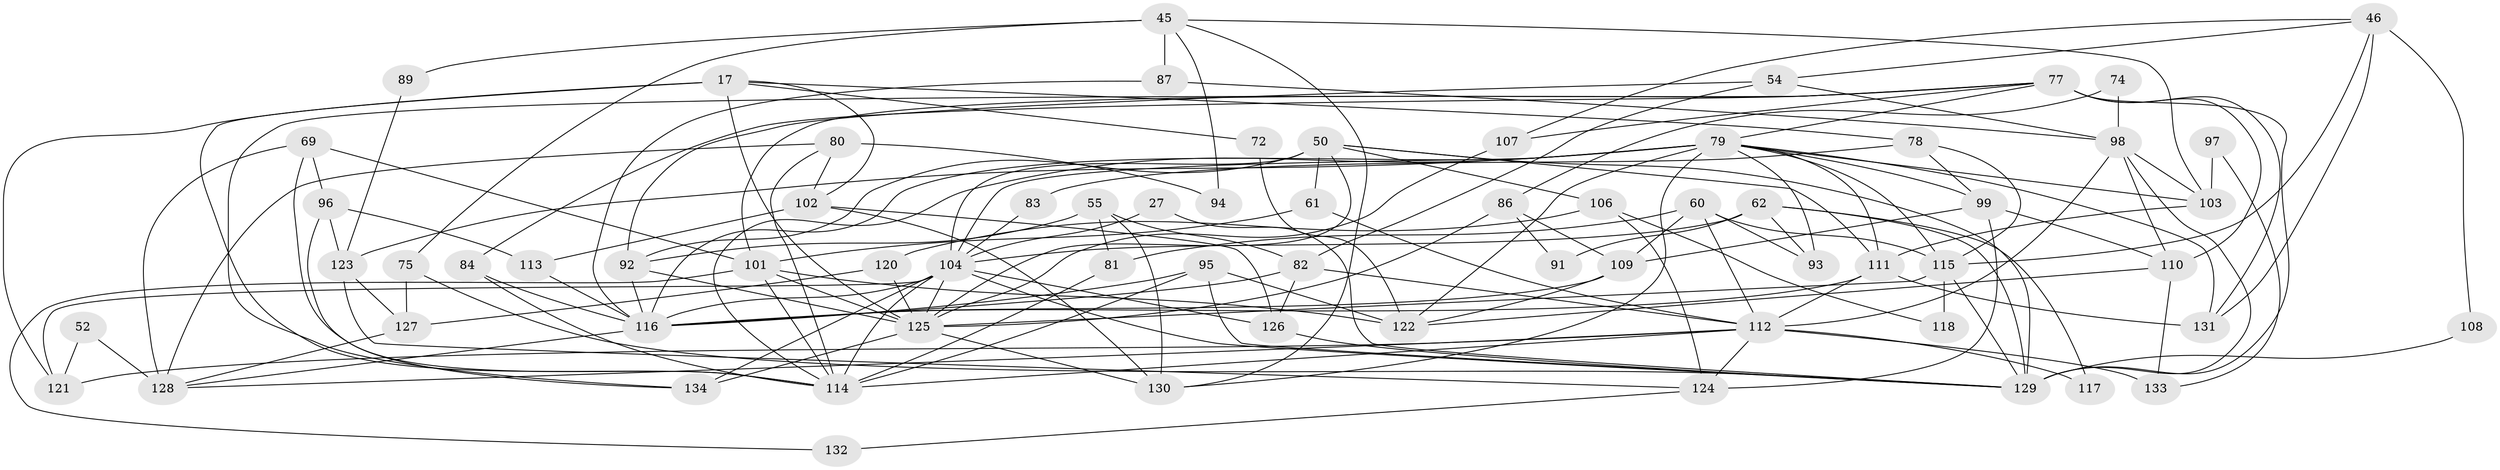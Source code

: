 // original degree distribution, {2: 0.12686567164179105, 3: 0.29850746268656714, 5: 0.12686567164179105, 8: 0.029850746268656716, 4: 0.29850746268656714, 6: 0.05223880597014925, 7: 0.06716417910447761}
// Generated by graph-tools (version 1.1) at 2025/52/03/09/25 04:52:09]
// undirected, 67 vertices, 161 edges
graph export_dot {
graph [start="1"]
  node [color=gray90,style=filled];
  17 [super="+15"];
  27;
  45;
  46;
  50 [super="+19"];
  52;
  54;
  55;
  60 [super="+44"];
  61 [super="+51"];
  62 [super="+40+16+14"];
  69;
  72;
  74;
  75;
  77 [super="+18+67"];
  78;
  79 [super="+76+48"];
  80;
  81;
  82;
  83;
  84;
  86;
  87 [super="+36"];
  89;
  91;
  92 [super="+25+59"];
  93;
  94;
  95;
  96;
  97;
  98 [super="+28+85"];
  99 [super="+49"];
  101 [super="+20+65+21+57"];
  102 [super="+33"];
  103 [super="+58"];
  104 [super="+7+73+13+63"];
  106;
  107;
  108;
  109;
  110 [super="+31"];
  111 [super="+8+70"];
  112 [super="+56+64+4"];
  113;
  114 [super="+2+105+34"];
  115 [super="+43+100"];
  116 [super="+24+38+26"];
  117;
  118;
  120;
  121 [super="+5"];
  122 [super="+35+66"];
  123;
  124;
  125 [super="+39+22+29"];
  126 [super="+41"];
  127 [super="+47"];
  128 [super="+119"];
  129 [super="+88"];
  130;
  131;
  132;
  133;
  134 [super="+37"];
  17 -- 78;
  17 -- 102;
  17 -- 72;
  17 -- 125 [weight=4];
  17 -- 114 [weight=2];
  17 -- 121;
  27 -- 129;
  27 -- 104;
  45 -- 87 [weight=2];
  45 -- 130;
  45 -- 75;
  45 -- 89;
  45 -- 94;
  45 -- 103;
  46 -- 108;
  46 -- 131;
  46 -- 54;
  46 -- 107;
  46 -- 115;
  50 -- 92 [weight=2];
  50 -- 106;
  50 -- 125;
  50 -- 129;
  50 -- 104;
  50 -- 61 [weight=2];
  50 -- 111;
  52 -- 128;
  52 -- 121;
  54 -- 82;
  54 -- 92;
  54 -- 98;
  55 -- 82;
  55 -- 81;
  55 -- 130;
  55 -- 92;
  60 -- 109 [weight=2];
  60 -- 81;
  60 -- 93;
  60 -- 112;
  60 -- 115;
  61 -- 112;
  61 -- 101 [weight=2];
  62 -- 93;
  62 -- 129 [weight=3];
  62 -- 91;
  62 -- 117;
  62 -- 104;
  69 -- 96;
  69 -- 128;
  69 -- 114;
  69 -- 101;
  72 -- 122;
  74 -- 86;
  74 -- 98;
  75 -- 127;
  75 -- 129;
  77 -- 134;
  77 -- 131 [weight=2];
  77 -- 110;
  77 -- 129 [weight=3];
  77 -- 84;
  77 -- 101;
  77 -- 107;
  77 -- 79;
  78 -- 83;
  78 -- 115;
  78 -- 99;
  79 -- 123;
  79 -- 93;
  79 -- 114 [weight=2];
  79 -- 115;
  79 -- 130;
  79 -- 99;
  79 -- 131;
  79 -- 104;
  79 -- 111;
  79 -- 122;
  79 -- 116;
  79 -- 103;
  80 -- 94;
  80 -- 102;
  80 -- 128 [weight=2];
  80 -- 114 [weight=2];
  81 -- 114;
  82 -- 126;
  82 -- 112;
  82 -- 116;
  83 -- 104;
  84 -- 114;
  84 -- 116;
  86 -- 109;
  86 -- 91;
  86 -- 125;
  87 -- 116;
  87 -- 98;
  89 -- 123;
  92 -- 116 [weight=2];
  92 -- 125;
  95 -- 114;
  95 -- 116;
  95 -- 129;
  95 -- 122;
  96 -- 123;
  96 -- 113;
  96 -- 134;
  97 -- 133;
  97 -- 103;
  98 -- 129 [weight=2];
  98 -- 112;
  98 -- 110;
  98 -- 103;
  99 -- 109;
  99 -- 110;
  99 -- 124;
  101 -- 132;
  101 -- 125 [weight=3];
  101 -- 114 [weight=2];
  101 -- 122 [weight=2];
  102 -- 113;
  102 -- 130;
  102 -- 126;
  103 -- 111;
  104 -- 116 [weight=2];
  104 -- 134 [weight=2];
  104 -- 129;
  104 -- 114 [weight=3];
  104 -- 125 [weight=2];
  104 -- 121;
  104 -- 126;
  106 -- 118;
  106 -- 120;
  106 -- 124;
  107 -- 125;
  108 -- 129 [weight=2];
  109 -- 116 [weight=2];
  109 -- 122;
  110 -- 133;
  110 -- 122;
  111 -- 116 [weight=3];
  111 -- 112 [weight=2];
  111 -- 131;
  112 -- 117 [weight=3];
  112 -- 114 [weight=3];
  112 -- 133;
  112 -- 121;
  112 -- 124;
  112 -- 128;
  113 -- 116;
  115 -- 129;
  115 -- 118 [weight=2];
  115 -- 125;
  116 -- 128;
  120 -- 125;
  120 -- 127;
  123 -- 124;
  123 -- 127;
  124 -- 132;
  125 -- 134 [weight=2];
  125 -- 130;
  126 -- 129;
  127 -- 128;
}
